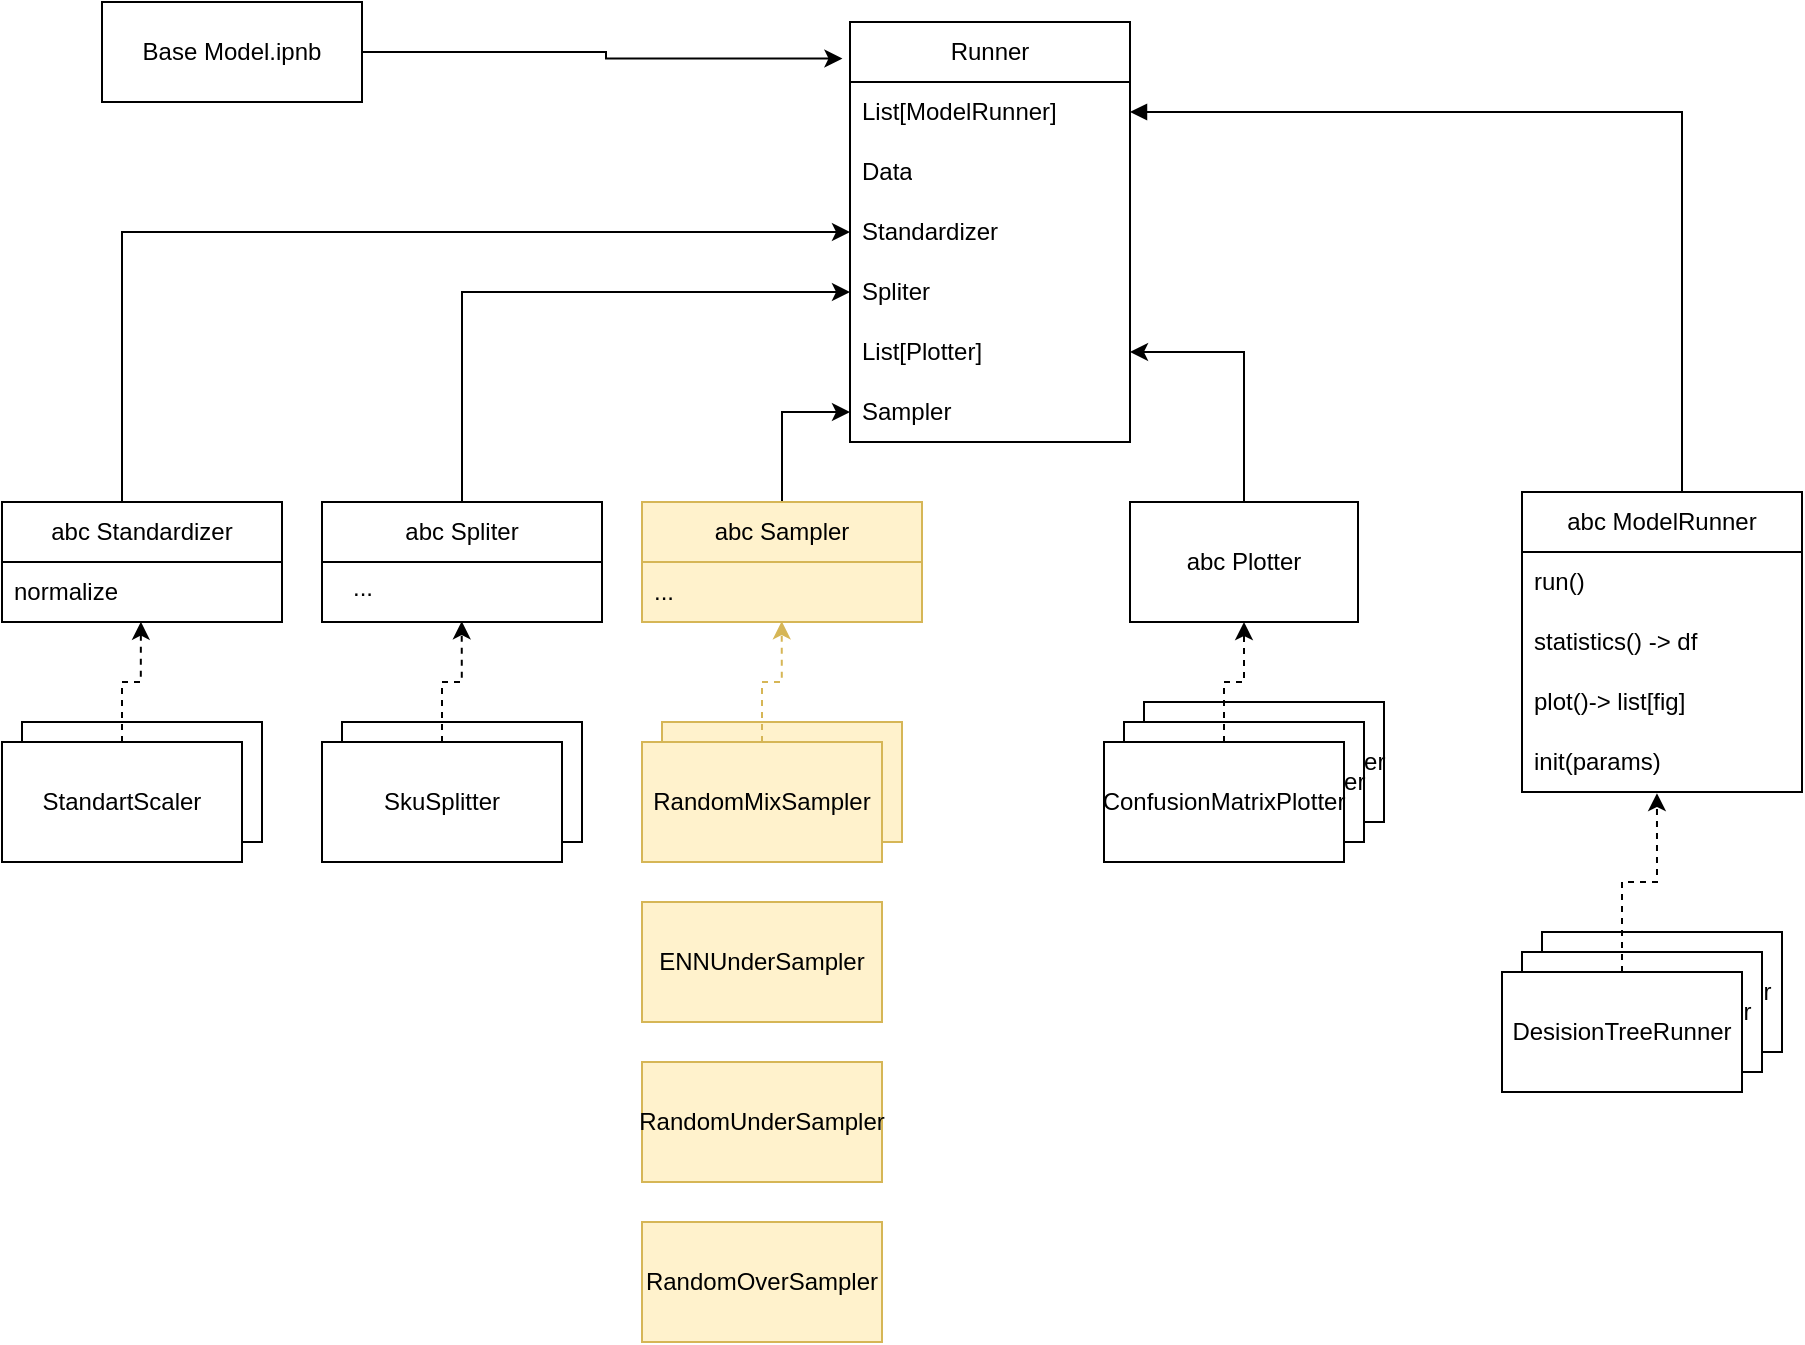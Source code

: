 <mxfile version="22.1.3" type="github">
  <diagram name="Seite-1" id="gGtWttQkrJFoNp-9CvbX">
    <mxGraphModel dx="1242" dy="854" grid="1" gridSize="10" guides="1" tooltips="1" connect="1" arrows="1" fold="1" page="1" pageScale="2" pageWidth="827" pageHeight="1169" math="0" shadow="0">
      <root>
        <mxCell id="0" />
        <mxCell id="1" parent="0" />
        <mxCell id="1Dy34pS3jYQZfCSxDMq7-41" value="SkuSplitter" style="rounded=0;whiteSpace=wrap;html=1;" parent="1" vertex="1">
          <mxGeometry x="220" y="560" width="120" height="60" as="geometry" />
        </mxCell>
        <mxCell id="SBLoVWD34b7Ghob9uty0-2" value="Base Model.ipnb" style="rounded=0;whiteSpace=wrap;html=1;" parent="1" vertex="1">
          <mxGeometry x="100" y="200" width="130" height="50" as="geometry" />
        </mxCell>
        <mxCell id="1Dy34pS3jYQZfCSxDMq7-36" style="edgeStyle=orthogonalEdgeStyle;rounded=0;orthogonalLoop=1;jettySize=auto;html=1;entryX=1;entryY=0.5;entryDx=0;entryDy=0;" parent="1" source="SBLoVWD34b7Ghob9uty0-9" target="1Dy34pS3jYQZfCSxDMq7-33" edge="1">
          <mxGeometry relative="1" as="geometry" />
        </mxCell>
        <mxCell id="SBLoVWD34b7Ghob9uty0-9" value="abc Plotter" style="rounded=0;whiteSpace=wrap;html=1;" parent="1" vertex="1">
          <mxGeometry x="614" y="450" width="114" height="60" as="geometry" />
        </mxCell>
        <mxCell id="SBLoVWD34b7Ghob9uty0-16" style="edgeStyle=orthogonalEdgeStyle;rounded=0;orthogonalLoop=1;jettySize=auto;html=1;entryX=0.5;entryY=0;entryDx=0;entryDy=0;endArrow=none;endFill=0;startArrow=block;startFill=1;" parent="1" source="SBLoVWD34b7Ghob9uty0-29" target="SBLoVWD34b7Ghob9uty0-19" edge="1">
          <mxGeometry relative="1" as="geometry">
            <mxPoint x="611.2" y="234.84" as="sourcePoint" />
            <mxPoint x="658.56" y="248.74" as="targetPoint" />
            <Array as="points">
              <mxPoint x="890" y="255" />
            </Array>
          </mxGeometry>
        </mxCell>
        <mxCell id="SBLoVWD34b7Ghob9uty0-11" value="DesisionTreeRunner" style="rounded=0;whiteSpace=wrap;html=1;" parent="1" vertex="1">
          <mxGeometry x="820" y="665" width="120" height="60" as="geometry" />
        </mxCell>
        <mxCell id="SBLoVWD34b7Ghob9uty0-12" value="DesisionTreeRunner" style="rounded=0;whiteSpace=wrap;html=1;" parent="1" vertex="1">
          <mxGeometry x="810" y="675" width="120" height="60" as="geometry" />
        </mxCell>
        <mxCell id="SBLoVWD34b7Ghob9uty0-18" style="edgeStyle=orthogonalEdgeStyle;rounded=0;orthogonalLoop=1;jettySize=auto;html=1;entryX=0.482;entryY=1.019;entryDx=0;entryDy=0;dashed=1;entryPerimeter=0;" parent="1" source="SBLoVWD34b7Ghob9uty0-13" target="SBLoVWD34b7Ghob9uty0-34" edge="1">
          <mxGeometry relative="1" as="geometry">
            <mxPoint x="890" y="520" as="targetPoint" />
          </mxGeometry>
        </mxCell>
        <mxCell id="SBLoVWD34b7Ghob9uty0-13" value="DesisionTreeRunner" style="rounded=0;whiteSpace=wrap;html=1;" parent="1" vertex="1">
          <mxGeometry x="800" y="685" width="120" height="60" as="geometry" />
        </mxCell>
        <mxCell id="SBLoVWD34b7Ghob9uty0-19" value="abc ModelRunner" style="swimlane;fontStyle=0;childLayout=stackLayout;horizontal=1;startSize=30;horizontalStack=0;resizeParent=1;resizeParentMax=0;resizeLast=0;collapsible=1;marginBottom=0;whiteSpace=wrap;html=1;" parent="1" vertex="1">
          <mxGeometry x="810" y="445" width="140" height="150" as="geometry" />
        </mxCell>
        <mxCell id="SBLoVWD34b7Ghob9uty0-20" value="run()&lt;br&gt;" style="text;align=left;verticalAlign=middle;spacingLeft=4;spacingRight=4;overflow=hidden;points=[[0,0.5],[1,0.5]];portConstraint=eastwest;rotatable=0;whiteSpace=wrap;html=1;" parent="SBLoVWD34b7Ghob9uty0-19" vertex="1">
          <mxGeometry y="30" width="140" height="30" as="geometry" />
        </mxCell>
        <mxCell id="SBLoVWD34b7Ghob9uty0-21" value="statistics() -&amp;gt; df" style="text;align=left;verticalAlign=middle;spacingLeft=4;spacingRight=4;overflow=hidden;points=[[0,0.5],[1,0.5]];portConstraint=eastwest;rotatable=0;whiteSpace=wrap;html=1;" parent="SBLoVWD34b7Ghob9uty0-19" vertex="1">
          <mxGeometry y="60" width="140" height="30" as="geometry" />
        </mxCell>
        <mxCell id="SBLoVWD34b7Ghob9uty0-22" value="plot()-&amp;gt; list[fig]" style="text;align=left;verticalAlign=middle;spacingLeft=4;spacingRight=4;overflow=hidden;points=[[0,0.5],[1,0.5]];portConstraint=eastwest;rotatable=0;whiteSpace=wrap;html=1;" parent="SBLoVWD34b7Ghob9uty0-19" vertex="1">
          <mxGeometry y="90" width="140" height="30" as="geometry" />
        </mxCell>
        <mxCell id="SBLoVWD34b7Ghob9uty0-34" value="init(params)" style="text;align=left;verticalAlign=middle;spacingLeft=4;spacingRight=4;overflow=hidden;points=[[0,0.5],[1,0.5]];portConstraint=eastwest;rotatable=0;whiteSpace=wrap;html=1;" parent="SBLoVWD34b7Ghob9uty0-19" vertex="1">
          <mxGeometry y="120" width="140" height="30" as="geometry" />
        </mxCell>
        <mxCell id="1Dy34pS3jYQZfCSxDMq7-8" style="edgeStyle=orthogonalEdgeStyle;rounded=0;orthogonalLoop=1;jettySize=auto;html=1;entryX=0;entryY=0.5;entryDx=0;entryDy=0;" parent="1" source="SBLoVWD34b7Ghob9uty0-23" target="1Dy34pS3jYQZfCSxDMq7-2" edge="1">
          <mxGeometry relative="1" as="geometry">
            <Array as="points">
              <mxPoint x="110" y="315" />
            </Array>
          </mxGeometry>
        </mxCell>
        <mxCell id="SBLoVWD34b7Ghob9uty0-23" value="abc Standardizer" style="swimlane;fontStyle=0;childLayout=stackLayout;horizontal=1;startSize=30;horizontalStack=0;resizeParent=1;resizeParentMax=0;resizeLast=0;collapsible=1;marginBottom=0;whiteSpace=wrap;html=1;" parent="1" vertex="1">
          <mxGeometry x="50" y="450" width="140" height="60" as="geometry" />
        </mxCell>
        <mxCell id="SBLoVWD34b7Ghob9uty0-24" value="normalize" style="text;align=left;verticalAlign=middle;spacingLeft=4;spacingRight=4;overflow=hidden;points=[[0,0.5],[1,0.5]];portConstraint=eastwest;rotatable=0;whiteSpace=wrap;html=1;" parent="SBLoVWD34b7Ghob9uty0-23" vertex="1">
          <mxGeometry y="30" width="140" height="30" as="geometry" />
        </mxCell>
        <mxCell id="SBLoVWD34b7Ghob9uty0-28" value="Runner" style="swimlane;fontStyle=0;childLayout=stackLayout;horizontal=1;startSize=30;horizontalStack=0;resizeParent=1;resizeParentMax=0;resizeLast=0;collapsible=1;marginBottom=0;whiteSpace=wrap;html=1;" parent="1" vertex="1">
          <mxGeometry x="474" y="210" width="140" height="210" as="geometry" />
        </mxCell>
        <mxCell id="SBLoVWD34b7Ghob9uty0-29" value="List[ModelRunner]" style="text;align=left;verticalAlign=middle;spacingLeft=4;spacingRight=4;overflow=hidden;points=[[0,0.5],[1,0.5]];portConstraint=eastwest;rotatable=0;whiteSpace=wrap;html=1;" parent="SBLoVWD34b7Ghob9uty0-28" vertex="1">
          <mxGeometry y="30" width="140" height="30" as="geometry" />
        </mxCell>
        <mxCell id="SBLoVWD34b7Ghob9uty0-31" value="Data" style="text;align=left;verticalAlign=middle;spacingLeft=4;spacingRight=4;overflow=hidden;points=[[0,0.5],[1,0.5]];portConstraint=eastwest;rotatable=0;whiteSpace=wrap;html=1;" parent="SBLoVWD34b7Ghob9uty0-28" vertex="1">
          <mxGeometry y="60" width="140" height="30" as="geometry" />
        </mxCell>
        <mxCell id="1Dy34pS3jYQZfCSxDMq7-2" value="Standardizer" style="text;align=left;verticalAlign=middle;spacingLeft=4;spacingRight=4;overflow=hidden;points=[[0,0.5],[1,0.5]];portConstraint=eastwest;rotatable=0;whiteSpace=wrap;html=1;" parent="SBLoVWD34b7Ghob9uty0-28" vertex="1">
          <mxGeometry y="90" width="140" height="30" as="geometry" />
        </mxCell>
        <mxCell id="1Dy34pS3jYQZfCSxDMq7-10" value="Spliter" style="text;align=left;verticalAlign=middle;spacingLeft=4;spacingRight=4;overflow=hidden;points=[[0,0.5],[1,0.5]];portConstraint=eastwest;rotatable=0;whiteSpace=wrap;html=1;" parent="SBLoVWD34b7Ghob9uty0-28" vertex="1">
          <mxGeometry y="120" width="140" height="30" as="geometry" />
        </mxCell>
        <mxCell id="1Dy34pS3jYQZfCSxDMq7-33" value="List[Plotter]" style="text;align=left;verticalAlign=middle;spacingLeft=4;spacingRight=4;overflow=hidden;points=[[0,0.5],[1,0.5]];portConstraint=eastwest;rotatable=0;whiteSpace=wrap;html=1;" parent="SBLoVWD34b7Ghob9uty0-28" vertex="1">
          <mxGeometry y="150" width="140" height="30" as="geometry" />
        </mxCell>
        <mxCell id="GuwvBfJC6kwaHMPVAgEz-3" value="Sampler" style="text;align=left;verticalAlign=middle;spacingLeft=4;spacingRight=4;overflow=hidden;points=[[0,0.5],[1,0.5]];portConstraint=eastwest;rotatable=0;whiteSpace=wrap;html=1;" vertex="1" parent="SBLoVWD34b7Ghob9uty0-28">
          <mxGeometry y="180" width="140" height="30" as="geometry" />
        </mxCell>
        <mxCell id="1Dy34pS3jYQZfCSxDMq7-11" value="StandartScaler" style="rounded=0;whiteSpace=wrap;html=1;" parent="1" vertex="1">
          <mxGeometry x="60" y="560" width="120" height="60" as="geometry" />
        </mxCell>
        <mxCell id="1Dy34pS3jYQZfCSxDMq7-14" value="StandartScaler" style="rounded=0;whiteSpace=wrap;html=1;" parent="1" vertex="1">
          <mxGeometry x="50" y="570" width="120" height="60" as="geometry" />
        </mxCell>
        <mxCell id="1Dy34pS3jYQZfCSxDMq7-17" style="edgeStyle=orthogonalEdgeStyle;rounded=0;orthogonalLoop=1;jettySize=auto;html=1;entryX=0;entryY=0.5;entryDx=0;entryDy=0;" parent="1" source="1Dy34pS3jYQZfCSxDMq7-15" target="1Dy34pS3jYQZfCSxDMq7-10" edge="1">
          <mxGeometry relative="1" as="geometry" />
        </mxCell>
        <mxCell id="1Dy34pS3jYQZfCSxDMq7-15" value="abc Spliter" style="swimlane;fontStyle=0;childLayout=stackLayout;horizontal=1;startSize=30;horizontalStack=0;resizeParent=1;resizeParentMax=0;resizeLast=0;collapsible=1;marginBottom=0;whiteSpace=wrap;html=1;" parent="1" vertex="1">
          <mxGeometry x="210" y="450" width="140" height="60" as="geometry" />
        </mxCell>
        <mxCell id="1Dy34pS3jYQZfCSxDMq7-22" style="edgeStyle=orthogonalEdgeStyle;rounded=0;orthogonalLoop=1;jettySize=auto;html=1;entryX=0.499;entryY=0.987;entryDx=0;entryDy=0;entryPerimeter=0;dashed=1;exitX=0.5;exitY=0;exitDx=0;exitDy=0;" parent="1" source="1Dy34pS3jYQZfCSxDMq7-40" edge="1">
          <mxGeometry relative="1" as="geometry">
            <mxPoint x="194" y="595.0" as="sourcePoint" />
            <mxPoint x="279.86" y="509.61" as="targetPoint" />
            <Array as="points">
              <mxPoint x="270" y="540" />
              <mxPoint x="280" y="540" />
            </Array>
          </mxGeometry>
        </mxCell>
        <mxCell id="1Dy34pS3jYQZfCSxDMq7-38" value="ConfusionMatrixPlotter" style="rounded=0;whiteSpace=wrap;html=1;" parent="1" vertex="1">
          <mxGeometry x="621" y="550" width="120" height="60" as="geometry" />
        </mxCell>
        <mxCell id="1Dy34pS3jYQZfCSxDMq7-37" value="ConfusionMatrixPlotter" style="rounded=0;whiteSpace=wrap;html=1;" parent="1" vertex="1">
          <mxGeometry x="611" y="560" width="120" height="60" as="geometry" />
        </mxCell>
        <mxCell id="1Dy34pS3jYQZfCSxDMq7-25" value="ConfusionMatrixPlotter" style="rounded=0;whiteSpace=wrap;html=1;" parent="1" vertex="1">
          <mxGeometry x="601" y="570" width="120" height="60" as="geometry" />
        </mxCell>
        <mxCell id="1Dy34pS3jYQZfCSxDMq7-35" style="edgeStyle=orthogonalEdgeStyle;rounded=0;orthogonalLoop=1;jettySize=auto;html=1;exitX=0.5;exitY=0;exitDx=0;exitDy=0;entryX=0.5;entryY=1;entryDx=0;entryDy=0;dashed=1;" parent="1" source="1Dy34pS3jYQZfCSxDMq7-25" target="SBLoVWD34b7Ghob9uty0-9" edge="1">
          <mxGeometry relative="1" as="geometry" />
        </mxCell>
        <mxCell id="1Dy34pS3jYQZfCSxDMq7-39" style="edgeStyle=orthogonalEdgeStyle;rounded=0;orthogonalLoop=1;jettySize=auto;html=1;entryX=-0.027;entryY=0.087;entryDx=0;entryDy=0;entryPerimeter=0;" parent="1" source="SBLoVWD34b7Ghob9uty0-2" target="SBLoVWD34b7Ghob9uty0-28" edge="1">
          <mxGeometry relative="1" as="geometry" />
        </mxCell>
        <mxCell id="1Dy34pS3jYQZfCSxDMq7-40" value="SkuSplitter" style="rounded=0;whiteSpace=wrap;html=1;" parent="1" vertex="1">
          <mxGeometry x="210" y="570" width="120" height="60" as="geometry" />
        </mxCell>
        <mxCell id="1Dy34pS3jYQZfCSxDMq7-13" style="edgeStyle=orthogonalEdgeStyle;rounded=0;orthogonalLoop=1;jettySize=auto;html=1;entryX=0.496;entryY=0.995;entryDx=0;entryDy=0;entryPerimeter=0;dashed=1;exitX=0.5;exitY=0;exitDx=0;exitDy=0;" parent="1" source="1Dy34pS3jYQZfCSxDMq7-14" target="SBLoVWD34b7Ghob9uty0-24" edge="1">
          <mxGeometry relative="1" as="geometry">
            <mxPoint x="140" y="540" as="sourcePoint" />
          </mxGeometry>
        </mxCell>
        <mxCell id="GuwvBfJC6kwaHMPVAgEz-4" value="SkuSplitter" style="rounded=0;whiteSpace=wrap;html=1;fillColor=#fff2cc;strokeColor=#d6b656;" vertex="1" parent="1">
          <mxGeometry x="380" y="560" width="120" height="60" as="geometry" />
        </mxCell>
        <mxCell id="GuwvBfJC6kwaHMPVAgEz-13" style="edgeStyle=orthogonalEdgeStyle;rounded=0;orthogonalLoop=1;jettySize=auto;html=1;entryX=0;entryY=0.5;entryDx=0;entryDy=0;" edge="1" parent="1" source="GuwvBfJC6kwaHMPVAgEz-5" target="GuwvBfJC6kwaHMPVAgEz-3">
          <mxGeometry relative="1" as="geometry" />
        </mxCell>
        <mxCell id="GuwvBfJC6kwaHMPVAgEz-5" value="abc Sampler" style="swimlane;fontStyle=0;childLayout=stackLayout;horizontal=1;startSize=30;horizontalStack=0;resizeParent=1;resizeParentMax=0;resizeLast=0;collapsible=1;marginBottom=0;whiteSpace=wrap;html=1;fillColor=#fff2cc;strokeColor=#d6b656;" vertex="1" parent="1">
          <mxGeometry x="370" y="450" width="140" height="60" as="geometry" />
        </mxCell>
        <mxCell id="GuwvBfJC6kwaHMPVAgEz-6" value="..." style="text;align=left;verticalAlign=middle;spacingLeft=4;spacingRight=4;overflow=hidden;points=[[0,0.5],[1,0.5]];portConstraint=eastwest;rotatable=0;whiteSpace=wrap;html=1;fillColor=#fff2cc;strokeColor=#d6b656;" vertex="1" parent="GuwvBfJC6kwaHMPVAgEz-5">
          <mxGeometry y="30" width="140" height="30" as="geometry" />
        </mxCell>
        <mxCell id="GuwvBfJC6kwaHMPVAgEz-7" style="edgeStyle=orthogonalEdgeStyle;rounded=0;orthogonalLoop=1;jettySize=auto;html=1;entryX=0.499;entryY=0.987;entryDx=0;entryDy=0;entryPerimeter=0;dashed=1;exitX=0.5;exitY=0;exitDx=0;exitDy=0;fillColor=#fff2cc;strokeColor=#d6b656;" edge="1" parent="1" source="GuwvBfJC6kwaHMPVAgEz-8" target="GuwvBfJC6kwaHMPVAgEz-6">
          <mxGeometry relative="1" as="geometry">
            <mxPoint x="354" y="595.0" as="sourcePoint" />
            <mxPoint x="440" y="540" as="targetPoint" />
            <Array as="points">
              <mxPoint x="430" y="540" />
              <mxPoint x="440" y="540" />
            </Array>
          </mxGeometry>
        </mxCell>
        <mxCell id="GuwvBfJC6kwaHMPVAgEz-8" value="RandomMixSampler" style="rounded=0;whiteSpace=wrap;html=1;fillColor=#fff2cc;strokeColor=#d6b656;" vertex="1" parent="1">
          <mxGeometry x="370" y="570" width="120" height="60" as="geometry" />
        </mxCell>
        <mxCell id="GuwvBfJC6kwaHMPVAgEz-9" value="..." style="text;html=1;align=center;verticalAlign=middle;resizable=0;points=[];autosize=1;strokeColor=none;fillColor=none;" vertex="1" parent="1">
          <mxGeometry x="215" y="478" width="30" height="30" as="geometry" />
        </mxCell>
        <mxCell id="GuwvBfJC6kwaHMPVAgEz-10" value="ENNUnderSampler" style="rounded=0;whiteSpace=wrap;html=1;fillColor=#fff2cc;strokeColor=#d6b656;" vertex="1" parent="1">
          <mxGeometry x="370" y="650" width="120" height="60" as="geometry" />
        </mxCell>
        <mxCell id="GuwvBfJC6kwaHMPVAgEz-11" value="RandomUnderSampler" style="rounded=0;whiteSpace=wrap;html=1;fillColor=#fff2cc;strokeColor=#d6b656;" vertex="1" parent="1">
          <mxGeometry x="370" y="730" width="120" height="60" as="geometry" />
        </mxCell>
        <mxCell id="GuwvBfJC6kwaHMPVAgEz-12" value="RandomOverSampler" style="rounded=0;whiteSpace=wrap;html=1;fillColor=#fff2cc;strokeColor=#d6b656;" vertex="1" parent="1">
          <mxGeometry x="370" y="810" width="120" height="60" as="geometry" />
        </mxCell>
      </root>
    </mxGraphModel>
  </diagram>
</mxfile>
